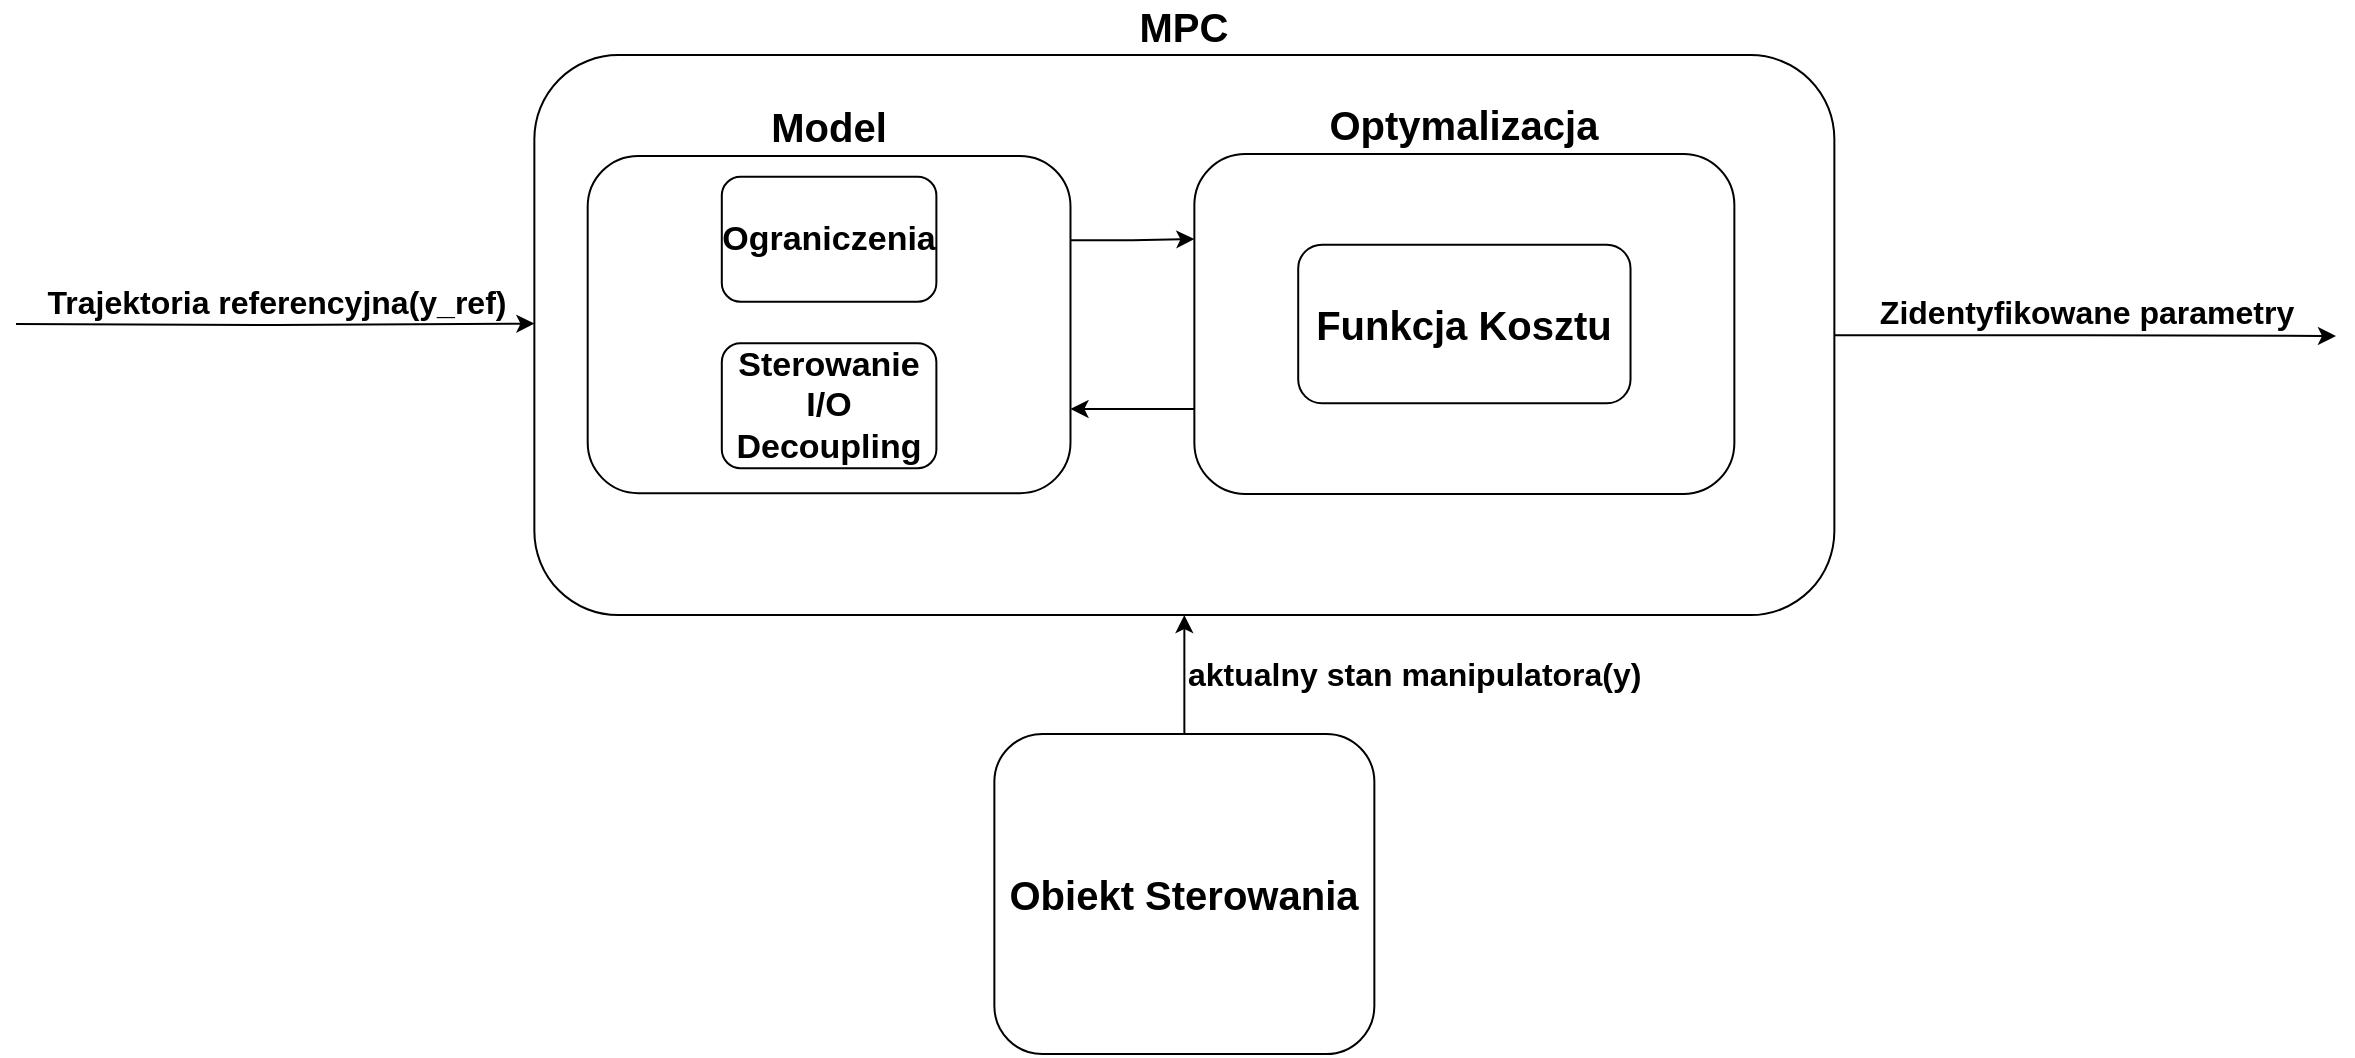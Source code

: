 <mxfile version="24.7.17">
  <diagram name="Strona-1" id="CGVZ2vEUUydsN6G636rV">
    <mxGraphModel dx="2152" dy="844" grid="1" gridSize="10" guides="1" tooltips="1" connect="1" arrows="1" fold="1" page="1" pageScale="1" pageWidth="827" pageHeight="1169" math="0" shadow="0">
      <root>
        <mxCell id="0" />
        <mxCell id="1" parent="0" />
        <mxCell id="MnuKIDYK4vB_Lf7VjK-N-49" value="Zidentyfikowane parametry" style="edgeStyle=orthogonalEdgeStyle;rounded=0;orthogonalLoop=1;jettySize=auto;html=1;labelPosition=center;verticalLabelPosition=top;align=center;verticalAlign=bottom;fontStyle=1;fontSize=16;" edge="1" parent="1" source="MnuKIDYK4vB_Lf7VjK-N-40">
          <mxGeometry relative="1" as="geometry">
            <mxPoint x="670" y="531" as="targetPoint" />
          </mxGeometry>
        </mxCell>
        <mxCell id="MnuKIDYK4vB_Lf7VjK-N-40" value="MPC" style="rounded=1;whiteSpace=wrap;html=1;labelPosition=center;verticalLabelPosition=top;align=center;verticalAlign=bottom;fontSize=20;fontStyle=1" vertex="1" parent="1">
          <mxGeometry x="-230.82" y="390.55" width="650" height="280" as="geometry" />
        </mxCell>
        <mxCell id="MnuKIDYK4vB_Lf7VjK-N-48" value="aktualny stan manipulatora(y)" style="edgeStyle=orthogonalEdgeStyle;rounded=0;orthogonalLoop=1;jettySize=auto;html=1;fontStyle=1;fontSize=16;labelPosition=right;verticalLabelPosition=middle;align=left;verticalAlign=middle;" edge="1" parent="1" source="MnuKIDYK4vB_Lf7VjK-N-35" target="MnuKIDYK4vB_Lf7VjK-N-40">
          <mxGeometry x="0.005" relative="1" as="geometry">
            <mxPoint as="offset" />
          </mxGeometry>
        </mxCell>
        <mxCell id="MnuKIDYK4vB_Lf7VjK-N-35" value="Obiekt Sterowania" style="rounded=1;whiteSpace=wrap;html=1;fontSize=20;fontStyle=1" vertex="1" parent="1">
          <mxGeometry x="-0.82" y="730" width="190" height="160" as="geometry" />
        </mxCell>
        <mxCell id="MnuKIDYK4vB_Lf7VjK-N-36" value="&lt;span style=&quot;font-size: 16px;&quot;&gt;Trajektoria referencyjna(y_ref)&lt;/span&gt;" style="endArrow=classic;html=1;rounded=0;entryX=0;entryY=0.5;entryDx=0;entryDy=0;labelPosition=center;verticalLabelPosition=top;align=center;verticalAlign=bottom;fontSize=16;strokeWidth=1;edgeStyle=orthogonalEdgeStyle;fontStyle=1" edge="1" parent="1">
          <mxGeometry x="0.003" width="50" height="50" relative="1" as="geometry">
            <mxPoint x="-490" y="525" as="sourcePoint" />
            <mxPoint x="-230.82" y="524.8" as="targetPoint" />
            <mxPoint as="offset" />
          </mxGeometry>
        </mxCell>
        <mxCell id="MnuKIDYK4vB_Lf7VjK-N-17" value="" style="group" vertex="1" connectable="0" parent="1">
          <mxGeometry x="-204.153" y="440.996" width="241.399" height="168.599" as="geometry" />
        </mxCell>
        <mxCell id="MnuKIDYK4vB_Lf7VjK-N-2" value="Model" style="rounded=1;whiteSpace=wrap;html=1;container=0;fontStyle=1;fontSize=20;labelPosition=center;verticalLabelPosition=top;align=center;verticalAlign=bottom;" vertex="1" parent="MnuKIDYK4vB_Lf7VjK-N-17">
          <mxGeometry width="241.399" height="168.599" as="geometry" />
        </mxCell>
        <mxCell id="MnuKIDYK4vB_Lf7VjK-N-14" value="&lt;b style=&quot;font-size: 17px;&quot;&gt;Sterowanie I/O Decoupling&lt;/b&gt;" style="rounded=1;whiteSpace=wrap;html=1;fontSize=17;container=0;" vertex="1" parent="MnuKIDYK4vB_Lf7VjK-N-17">
          <mxGeometry x="67.055" y="93.666" width="107.288" height="62.444" as="geometry" />
        </mxCell>
        <mxCell id="MnuKIDYK4vB_Lf7VjK-N-13" value="Ograniczenia" style="rounded=1;whiteSpace=wrap;html=1;fontStyle=1;fontSize=17;container=0;" vertex="1" parent="MnuKIDYK4vB_Lf7VjK-N-17">
          <mxGeometry x="67.055" y="10.407" width="107.288" height="62.444" as="geometry" />
        </mxCell>
        <mxCell id="MnuKIDYK4vB_Lf7VjK-N-41" value="" style="group" vertex="1" connectable="0" parent="1">
          <mxGeometry x="99.18" y="440" width="270" height="170" as="geometry" />
        </mxCell>
        <mxCell id="MnuKIDYK4vB_Lf7VjK-N-18" value="Optymalizacja" style="rounded=1;whiteSpace=wrap;html=1;fontStyle=1;fontSize=20;labelPosition=center;verticalLabelPosition=top;align=center;verticalAlign=bottom;" vertex="1" parent="MnuKIDYK4vB_Lf7VjK-N-41">
          <mxGeometry width="270" height="170" as="geometry" />
        </mxCell>
        <mxCell id="MnuKIDYK4vB_Lf7VjK-N-7" value="Funkcja Kosztu" style="rounded=1;whiteSpace=wrap;html=1;fontStyle=1;labelPosition=center;verticalLabelPosition=middle;align=center;verticalAlign=middle;fontSize=20;" vertex="1" parent="MnuKIDYK4vB_Lf7VjK-N-41">
          <mxGeometry x="51.923" y="45.333" width="166.154" height="79.333" as="geometry" />
        </mxCell>
        <mxCell id="MnuKIDYK4vB_Lf7VjK-N-46" style="edgeStyle=orthogonalEdgeStyle;rounded=0;orthogonalLoop=1;jettySize=auto;html=1;exitX=1;exitY=0.25;exitDx=0;exitDy=0;entryX=0;entryY=0.25;entryDx=0;entryDy=0;" edge="1" parent="1" source="MnuKIDYK4vB_Lf7VjK-N-2" target="MnuKIDYK4vB_Lf7VjK-N-18">
          <mxGeometry relative="1" as="geometry" />
        </mxCell>
        <mxCell id="MnuKIDYK4vB_Lf7VjK-N-47" style="edgeStyle=orthogonalEdgeStyle;rounded=0;orthogonalLoop=1;jettySize=auto;html=1;exitX=0;exitY=0.75;exitDx=0;exitDy=0;entryX=1;entryY=0.75;entryDx=0;entryDy=0;" edge="1" parent="1" source="MnuKIDYK4vB_Lf7VjK-N-18" target="MnuKIDYK4vB_Lf7VjK-N-2">
          <mxGeometry relative="1" as="geometry" />
        </mxCell>
      </root>
    </mxGraphModel>
  </diagram>
</mxfile>
